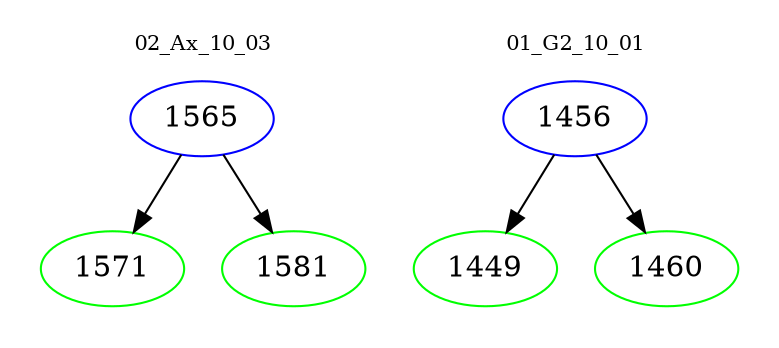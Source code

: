 digraph{
subgraph cluster_0 {
color = white
label = "02_Ax_10_03";
fontsize=10;
T0_1565 [label="1565", color="blue"]
T0_1565 -> T0_1571 [color="black"]
T0_1571 [label="1571", color="green"]
T0_1565 -> T0_1581 [color="black"]
T0_1581 [label="1581", color="green"]
}
subgraph cluster_1 {
color = white
label = "01_G2_10_01";
fontsize=10;
T1_1456 [label="1456", color="blue"]
T1_1456 -> T1_1449 [color="black"]
T1_1449 [label="1449", color="green"]
T1_1456 -> T1_1460 [color="black"]
T1_1460 [label="1460", color="green"]
}
}
